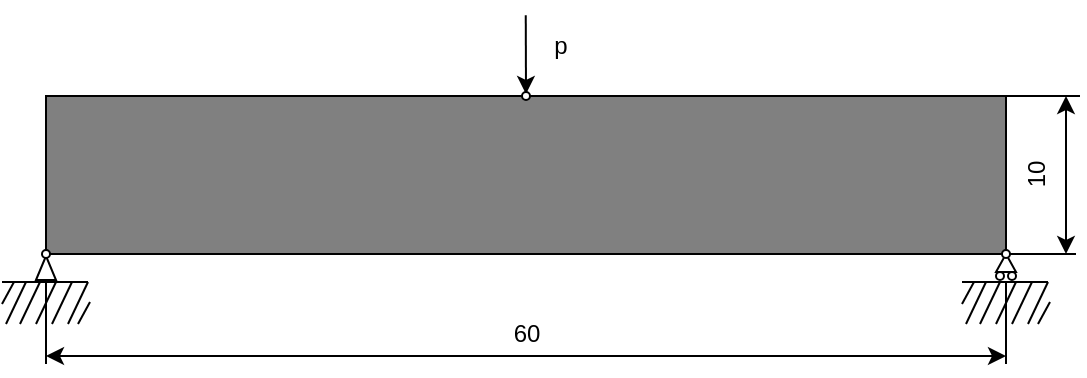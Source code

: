 <mxfile version="28.2.7">
  <diagram name="第 1 页" id="ymwS_IY8MIXRyYueqAV2">
    <mxGraphModel dx="721" dy="435" grid="1" gridSize="10" guides="1" tooltips="1" connect="1" arrows="1" fold="1" page="1" pageScale="1" pageWidth="1169" pageHeight="827" math="0" shadow="0">
      <root>
        <mxCell id="0" />
        <mxCell id="1" parent="0" />
        <mxCell id="MRQA57uDgicTAVU72iBn-24" value="" style="triangle;whiteSpace=wrap;html=1;direction=north;strokeWidth=1;" parent="1" vertex="1">
          <mxGeometry x="755" y="359" width="10" height="9" as="geometry" />
        </mxCell>
        <mxCell id="_RP0dMVc5jquQAwwALMM-1" value="" style="rounded=0;whiteSpace=wrap;html=1;fillStyle=auto;fillColor=#808080;" parent="1" vertex="1">
          <mxGeometry x="280" y="280" width="480" height="79" as="geometry" />
        </mxCell>
        <mxCell id="Vg7lrB8-2E0x5ShmS8df-7" value="" style="endArrow=none;html=1;rounded=0;" parent="1" edge="1">
          <mxGeometry width="50" height="50" relative="1" as="geometry">
            <mxPoint x="795" y="359" as="sourcePoint" />
            <mxPoint x="760" y="359" as="targetPoint" />
          </mxGeometry>
        </mxCell>
        <mxCell id="_RP0dMVc5jquQAwwALMM-17" value="" style="endArrow=classic;html=1;rounded=0;exitX=0.122;exitY=-0.045;exitDx=0;exitDy=0;exitPerimeter=0;" parent="1" edge="1">
          <mxGeometry width="50" height="50" relative="1" as="geometry">
            <mxPoint x="519.88" y="239.65" as="sourcePoint" />
            <mxPoint x="520" y="279" as="targetPoint" />
          </mxGeometry>
        </mxCell>
        <mxCell id="ljivYINf26XFpLEp_7z6-9" value="" style="ellipse;whiteSpace=wrap;html=1;aspect=fixed;strokeWidth=1;" parent="1" vertex="1">
          <mxGeometry x="758" y="357" width="4" height="4" as="geometry" />
        </mxCell>
        <mxCell id="ljivYINf26XFpLEp_7z6-10" value="" style="endArrow=none;html=1;rounded=0;" parent="1" edge="1">
          <mxGeometry width="50" height="50" relative="1" as="geometry">
            <mxPoint x="750" y="373" as="sourcePoint" />
            <mxPoint x="740" y="394" as="targetPoint" />
          </mxGeometry>
        </mxCell>
        <mxCell id="ljivYINf26XFpLEp_7z6-22" value="" style="endArrow=none;html=1;rounded=0;" parent="1" edge="1">
          <mxGeometry width="50" height="50" relative="1" as="geometry">
            <mxPoint x="781" y="373" as="sourcePoint" />
            <mxPoint x="738" y="373" as="targetPoint" />
          </mxGeometry>
        </mxCell>
        <mxCell id="ljivYINf26XFpLEp_7z6-23" value="" style="endArrow=none;html=1;rounded=0;" parent="1" edge="1">
          <mxGeometry width="50" height="50" relative="1" as="geometry">
            <mxPoint x="757" y="373" as="sourcePoint" />
            <mxPoint x="747" y="394" as="targetPoint" />
          </mxGeometry>
        </mxCell>
        <mxCell id="ljivYINf26XFpLEp_7z6-24" value="" style="endArrow=none;html=1;rounded=0;" parent="1" edge="1">
          <mxGeometry width="50" height="50" relative="1" as="geometry">
            <mxPoint x="765" y="373" as="sourcePoint" />
            <mxPoint x="755" y="394" as="targetPoint" />
          </mxGeometry>
        </mxCell>
        <mxCell id="ljivYINf26XFpLEp_7z6-25" value="" style="endArrow=none;html=1;rounded=0;" parent="1" edge="1">
          <mxGeometry width="50" height="50" relative="1" as="geometry">
            <mxPoint x="773" y="373" as="sourcePoint" />
            <mxPoint x="763" y="394" as="targetPoint" />
          </mxGeometry>
        </mxCell>
        <mxCell id="ljivYINf26XFpLEp_7z6-26" value="" style="endArrow=none;html=1;rounded=0;startSize=6;" parent="1" edge="1">
          <mxGeometry width="50" height="50" relative="1" as="geometry">
            <mxPoint x="744" y="373" as="sourcePoint" />
            <mxPoint x="738" y="384" as="targetPoint" />
          </mxGeometry>
        </mxCell>
        <mxCell id="ljivYINf26XFpLEp_7z6-28" value="" style="endArrow=none;html=1;rounded=0;" parent="1" edge="1">
          <mxGeometry width="50" height="50" relative="1" as="geometry">
            <mxPoint x="781" y="373" as="sourcePoint" />
            <mxPoint x="771" y="394" as="targetPoint" />
          </mxGeometry>
        </mxCell>
        <mxCell id="ljivYINf26XFpLEp_7z6-29" value="" style="endArrow=none;html=1;rounded=0;startSize=6;" parent="1" edge="1">
          <mxGeometry width="50" height="50" relative="1" as="geometry">
            <mxPoint x="782" y="383" as="sourcePoint" />
            <mxPoint x="776" y="394" as="targetPoint" />
          </mxGeometry>
        </mxCell>
        <mxCell id="qnAz9l0GQETao4ylGaTY-8" value="" style="ellipse;whiteSpace=wrap;html=1;aspect=fixed;strokeWidth=1;" parent="1" vertex="1">
          <mxGeometry x="755" y="368" width="4" height="4" as="geometry" />
        </mxCell>
        <mxCell id="qnAz9l0GQETao4ylGaTY-9" value="" style="ellipse;whiteSpace=wrap;html=1;aspect=fixed;strokeWidth=1;" parent="1" vertex="1">
          <mxGeometry x="761" y="368" width="4" height="4" as="geometry" />
        </mxCell>
        <mxCell id="Vg7lrB8-2E0x5ShmS8df-3" value="" style="endArrow=none;html=1;rounded=0;" parent="1" edge="1">
          <mxGeometry width="50" height="50" relative="1" as="geometry">
            <mxPoint x="760" y="414" as="sourcePoint" />
            <mxPoint x="760" y="373" as="targetPoint" />
          </mxGeometry>
        </mxCell>
        <mxCell id="Vg7lrB8-2E0x5ShmS8df-4" value="" style="endArrow=classic;startArrow=classic;html=1;rounded=0;" parent="1" edge="1">
          <mxGeometry width="50" height="50" relative="1" as="geometry">
            <mxPoint x="280" y="410" as="sourcePoint" />
            <mxPoint x="760" y="410" as="targetPoint" />
          </mxGeometry>
        </mxCell>
        <mxCell id="Vg7lrB8-2E0x5ShmS8df-5" value="60" style="text;html=1;align=center;verticalAlign=middle;resizable=0;points=[];autosize=1;strokeColor=none;fillColor=none;" parent="1" vertex="1">
          <mxGeometry x="500" y="384" width="40" height="30" as="geometry" />
        </mxCell>
        <mxCell id="Vg7lrB8-2E0x5ShmS8df-6" value="" style="endArrow=none;html=1;rounded=0;" parent="1" edge="1">
          <mxGeometry width="50" height="50" relative="1" as="geometry">
            <mxPoint x="797" y="280" as="sourcePoint" />
            <mxPoint x="760" y="280" as="targetPoint" />
          </mxGeometry>
        </mxCell>
        <mxCell id="Vg7lrB8-2E0x5ShmS8df-8" value="" style="endArrow=classic;startArrow=classic;html=1;rounded=0;" parent="1" edge="1">
          <mxGeometry width="50" height="50" relative="1" as="geometry">
            <mxPoint x="790" y="359" as="sourcePoint" />
            <mxPoint x="790" y="280" as="targetPoint" />
          </mxGeometry>
        </mxCell>
        <mxCell id="Vg7lrB8-2E0x5ShmS8df-9" value="10" style="text;html=1;align=center;verticalAlign=middle;resizable=0;points=[];autosize=1;strokeColor=none;fillColor=none;rotation=270;" parent="1" vertex="1">
          <mxGeometry x="755" y="304.5" width="40" height="30" as="geometry" />
        </mxCell>
        <mxCell id="MRQA57uDgicTAVU72iBn-1" value="" style="ellipse;whiteSpace=wrap;html=1;aspect=fixed;strokeWidth=1;direction=south;" parent="1" vertex="1">
          <mxGeometry x="518" y="278" width="4" height="4" as="geometry" />
        </mxCell>
        <mxCell id="MRQA57uDgicTAVU72iBn-23" value="" style="group" parent="1" vertex="1" connectable="0">
          <mxGeometry x="258" y="360" width="44" height="34" as="geometry" />
        </mxCell>
        <mxCell id="qnAz9l0GQETao4ylGaTY-4" value="" style="triangle;whiteSpace=wrap;html=1;direction=north;strokeWidth=1;" parent="MRQA57uDgicTAVU72iBn-23" vertex="1">
          <mxGeometry x="17" width="10" height="12" as="geometry" />
        </mxCell>
        <mxCell id="MRQA57uDgicTAVU72iBn-13" value="" style="endArrow=none;html=1;rounded=0;" parent="MRQA57uDgicTAVU72iBn-23" edge="1">
          <mxGeometry width="50" height="50" relative="1" as="geometry">
            <mxPoint x="12" y="13" as="sourcePoint" />
            <mxPoint x="2" y="34" as="targetPoint" />
          </mxGeometry>
        </mxCell>
        <mxCell id="MRQA57uDgicTAVU72iBn-14" value="" style="endArrow=none;html=1;rounded=0;" parent="MRQA57uDgicTAVU72iBn-23" edge="1">
          <mxGeometry width="50" height="50" relative="1" as="geometry">
            <mxPoint x="43" y="13" as="sourcePoint" />
            <mxPoint y="13" as="targetPoint" />
          </mxGeometry>
        </mxCell>
        <mxCell id="MRQA57uDgicTAVU72iBn-15" value="" style="endArrow=none;html=1;rounded=0;" parent="MRQA57uDgicTAVU72iBn-23" edge="1">
          <mxGeometry width="50" height="50" relative="1" as="geometry">
            <mxPoint x="19" y="13" as="sourcePoint" />
            <mxPoint x="9" y="34" as="targetPoint" />
          </mxGeometry>
        </mxCell>
        <mxCell id="MRQA57uDgicTAVU72iBn-16" value="" style="endArrow=none;html=1;rounded=0;" parent="MRQA57uDgicTAVU72iBn-23" edge="1">
          <mxGeometry width="50" height="50" relative="1" as="geometry">
            <mxPoint x="27" y="13" as="sourcePoint" />
            <mxPoint x="17" y="34" as="targetPoint" />
          </mxGeometry>
        </mxCell>
        <mxCell id="MRQA57uDgicTAVU72iBn-17" value="" style="endArrow=none;html=1;rounded=0;" parent="MRQA57uDgicTAVU72iBn-23" edge="1">
          <mxGeometry width="50" height="50" relative="1" as="geometry">
            <mxPoint x="35" y="13" as="sourcePoint" />
            <mxPoint x="25" y="34" as="targetPoint" />
          </mxGeometry>
        </mxCell>
        <mxCell id="MRQA57uDgicTAVU72iBn-18" value="" style="endArrow=none;html=1;rounded=0;startSize=6;" parent="MRQA57uDgicTAVU72iBn-23" edge="1">
          <mxGeometry width="50" height="50" relative="1" as="geometry">
            <mxPoint x="6" y="13" as="sourcePoint" />
            <mxPoint y="24" as="targetPoint" />
          </mxGeometry>
        </mxCell>
        <mxCell id="MRQA57uDgicTAVU72iBn-19" value="" style="endArrow=none;html=1;rounded=0;" parent="MRQA57uDgicTAVU72iBn-23" edge="1">
          <mxGeometry width="50" height="50" relative="1" as="geometry">
            <mxPoint x="43" y="13" as="sourcePoint" />
            <mxPoint x="33" y="34" as="targetPoint" />
          </mxGeometry>
        </mxCell>
        <mxCell id="MRQA57uDgicTAVU72iBn-20" value="" style="endArrow=none;html=1;rounded=0;startSize=6;" parent="MRQA57uDgicTAVU72iBn-23" edge="1">
          <mxGeometry width="50" height="50" relative="1" as="geometry">
            <mxPoint x="44" y="23" as="sourcePoint" />
            <mxPoint x="38" y="34" as="targetPoint" />
          </mxGeometry>
        </mxCell>
        <mxCell id="qnAz9l0GQETao4ylGaTY-15" value="" style="ellipse;whiteSpace=wrap;html=1;aspect=fixed;strokeWidth=1;direction=south;" parent="1" vertex="1">
          <mxGeometry x="278" y="357" width="4" height="4" as="geometry" />
        </mxCell>
        <mxCell id="MRQA57uDgicTAVU72iBn-25" value="" style="endArrow=none;html=1;rounded=0;" parent="1" edge="1">
          <mxGeometry width="50" height="50" relative="1" as="geometry">
            <mxPoint x="280" y="414" as="sourcePoint" />
            <mxPoint x="280" y="373" as="targetPoint" />
          </mxGeometry>
        </mxCell>
        <mxCell id="NMJp5rd8E079vStVfiqu-2" value="p" style="text;html=1;align=center;verticalAlign=middle;resizable=0;points=[];autosize=1;strokeColor=none;fillColor=none;" parent="1" vertex="1">
          <mxGeometry x="522" y="240" width="30" height="30" as="geometry" />
        </mxCell>
      </root>
    </mxGraphModel>
  </diagram>
</mxfile>
